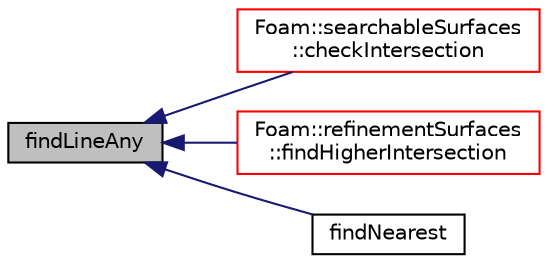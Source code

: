 digraph "findLineAny"
{
  bgcolor="transparent";
  edge [fontname="Helvetica",fontsize="10",labelfontname="Helvetica",labelfontsize="10"];
  node [fontname="Helvetica",fontsize="10",shape=record];
  rankdir="LR";
  Node343 [label="findLineAny",height=0.2,width=0.4,color="black", fillcolor="grey75", style="filled", fontcolor="black"];
  Node343 -> Node344 [dir="back",color="midnightblue",fontsize="10",style="solid",fontname="Helvetica"];
  Node344 [label="Foam::searchableSurfaces\l::checkIntersection",height=0.2,width=0.4,color="red",URL="$a26381.html#a118c3d97579d6c8dd0b8618575782bb5",tooltip="Do surfaces self-intersect or intersect others. "];
  Node343 -> Node351 [dir="back",color="midnightblue",fontsize="10",style="solid",fontname="Helvetica"];
  Node351 [label="Foam::refinementSurfaces\l::findHigherIntersection",height=0.2,width=0.4,color="red",URL="$a25881.html#ab922b885ce753bb5ea4242b5d15f8cee",tooltip="Find intersection of edge. Return -1 or first surface. "];
  Node343 -> Node355 [dir="back",color="midnightblue",fontsize="10",style="solid",fontname="Helvetica"];
  Node355 [label="findNearest",height=0.2,width=0.4,color="black",URL="$a26369.html#aaf16e80d5f641264b56f3d199a8a4b6c",tooltip="Find the nearest locations for the supplied points to a. "];
}
